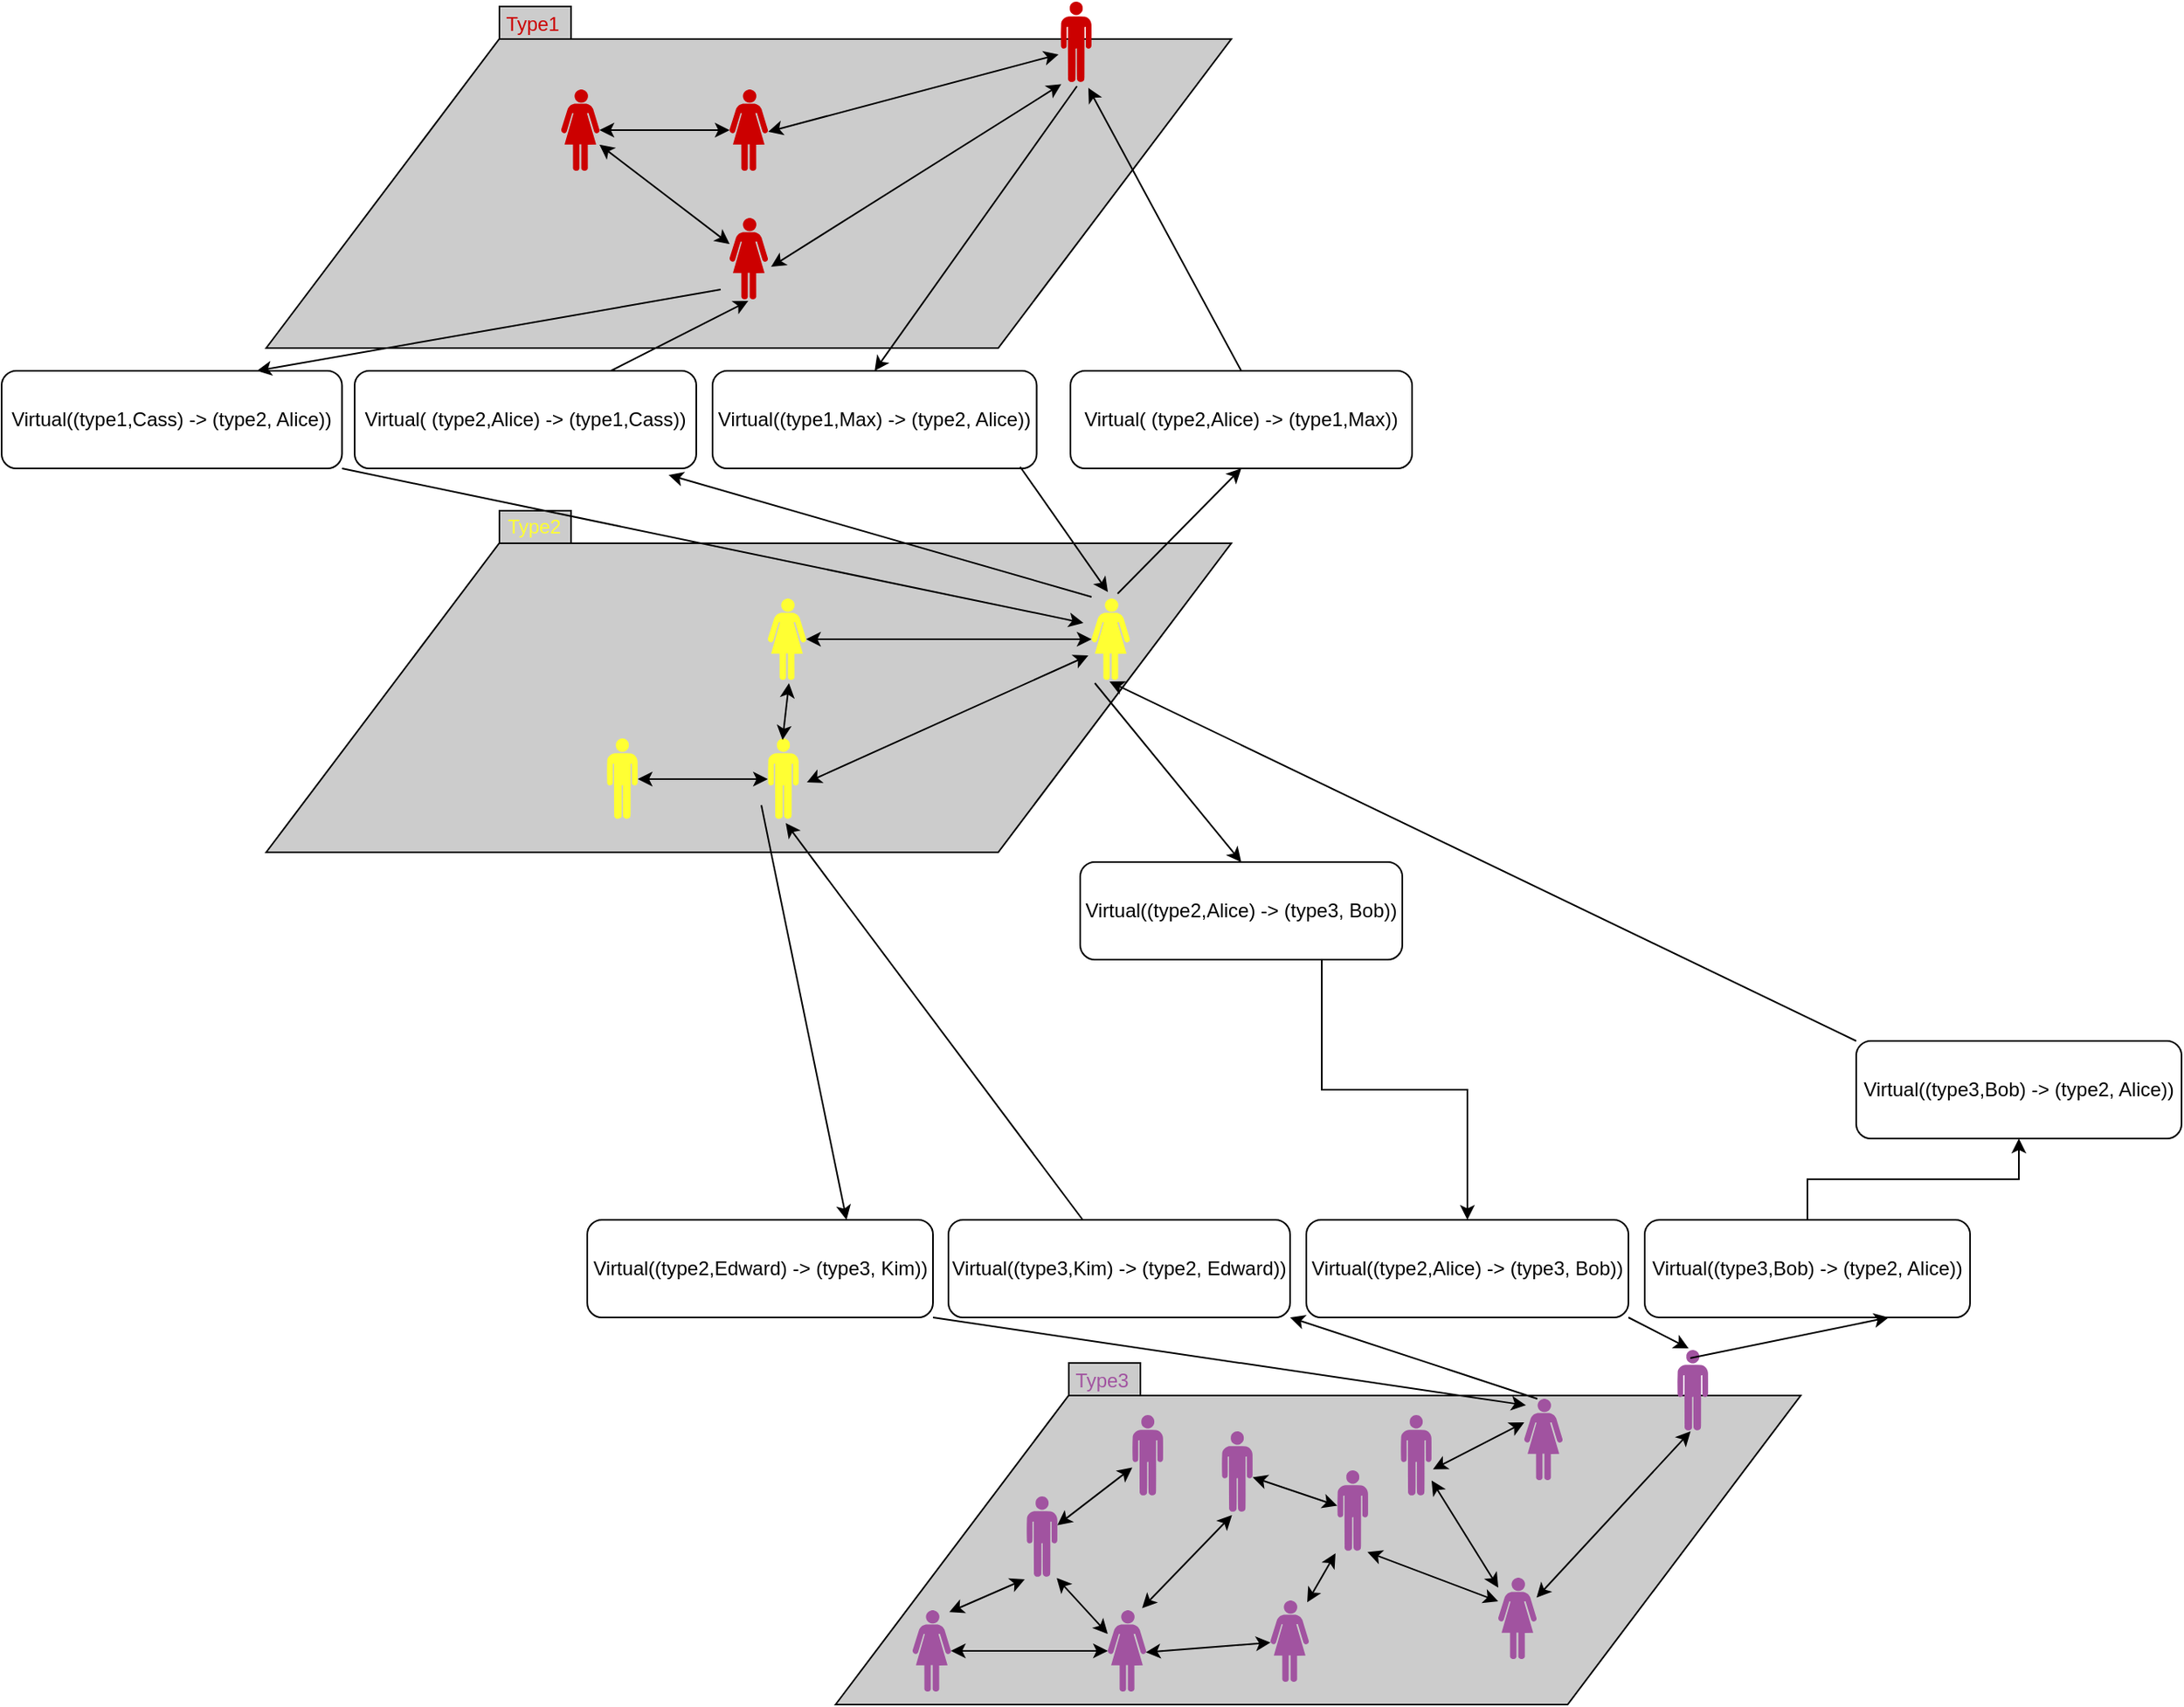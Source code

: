 <mxfile version="24.0.4" type="github">
  <diagram name="Page-1" id="jxV0WXQxOxZ3HEyjg4v9">
    <mxGraphModel dx="1647" dy="1015" grid="1" gridSize="10" guides="1" tooltips="1" connect="1" arrows="1" fold="1" page="1" pageScale="1" pageWidth="850" pageHeight="1100" math="0" shadow="0">
      <root>
        <mxCell id="0" />
        <mxCell id="1" parent="0" />
        <mxCell id="sVSSaImffYfLLvmF-h36-1" value="" style="shape=parallelogram;perimeter=parallelogramPerimeter;whiteSpace=wrap;html=1;fixedSize=1;size=143.25;fillColor=#000000;fillOpacity=20;" vertex="1" parent="1">
          <mxGeometry x="582.62" y="1768" width="593.25" height="190" as="geometry" />
        </mxCell>
        <mxCell id="sVSSaImffYfLLvmF-h36-2" value="" style="rounded=0;whiteSpace=wrap;html=1;fillColor=#000000;fillOpacity=20;" vertex="1" parent="1">
          <mxGeometry x="376" y="914" width="44" height="20" as="geometry" />
        </mxCell>
        <mxCell id="sVSSaImffYfLLvmF-h36-3" value="" style="shape=parallelogram;perimeter=parallelogramPerimeter;whiteSpace=wrap;html=1;fixedSize=1;size=143.25;fillColor=#000000;fillOpacity=20;" vertex="1" parent="1">
          <mxGeometry x="232.62" y="1244" width="593.25" height="190" as="geometry" />
        </mxCell>
        <mxCell id="sVSSaImffYfLLvmF-h36-4" value="" style="shape=parallelogram;perimeter=parallelogramPerimeter;whiteSpace=wrap;html=1;fixedSize=1;size=143.25;fillColor=#000000;fillOpacity=20;" vertex="1" parent="1">
          <mxGeometry x="232.62" y="934" width="593.25" height="190" as="geometry" />
        </mxCell>
        <mxCell id="sVSSaImffYfLLvmF-h36-5" value="" style="rounded=0;orthogonalLoop=1;jettySize=auto;html=1;startArrow=classic;startFill=1;" edge="1" parent="1" source="sVSSaImffYfLLvmF-h36-6" target="sVSSaImffYfLLvmF-h36-15">
          <mxGeometry relative="1" as="geometry" />
        </mxCell>
        <mxCell id="sVSSaImffYfLLvmF-h36-6" value="" style="verticalLabelPosition=bottom;sketch=0;html=1;fillColor=#A153A0;verticalAlign=top;align=center;pointerEvents=1;shape=mxgraph.cisco_safe.design.actor_1;" vertex="1" parent="1">
          <mxGeometry x="630" y="1900" width="23.5" height="50" as="geometry" />
        </mxCell>
        <mxCell id="sVSSaImffYfLLvmF-h36-7" value="" style="rounded=0;orthogonalLoop=1;jettySize=auto;html=1;startArrow=classic;startFill=1;" edge="1" parent="1" source="sVSSaImffYfLLvmF-h36-8" target="sVSSaImffYfLLvmF-h36-14">
          <mxGeometry relative="1" as="geometry" />
        </mxCell>
        <mxCell id="sVSSaImffYfLLvmF-h36-8" value="" style="verticalLabelPosition=bottom;sketch=0;html=1;fillColor=#A153A0;verticalAlign=top;align=center;pointerEvents=1;shape=mxgraph.cisco_safe.design.actor_2;" vertex="1" parent="1">
          <mxGeometry x="700" y="1830" width="19" height="50" as="geometry" />
        </mxCell>
        <mxCell id="sVSSaImffYfLLvmF-h36-9" value="" style="verticalLabelPosition=bottom;sketch=0;html=1;fillColor=#A153A0;verticalAlign=top;align=center;pointerEvents=1;shape=mxgraph.cisco_safe.design.actor_2;" vertex="1" parent="1">
          <mxGeometry x="1100" y="1740" width="19" height="50" as="geometry" />
        </mxCell>
        <mxCell id="sVSSaImffYfLLvmF-h36-10" value="" style="verticalLabelPosition=bottom;sketch=0;html=1;fillColor=#CC0000;verticalAlign=top;align=center;pointerEvents=1;shape=mxgraph.cisco_safe.design.actor_2;" vertex="1" parent="1">
          <mxGeometry x="721" y="911" width="19" height="50" as="geometry" />
        </mxCell>
        <mxCell id="sVSSaImffYfLLvmF-h36-11" value="" style="rounded=0;orthogonalLoop=1;jettySize=auto;html=1;startArrow=classic;startFill=1;" edge="1" parent="1" source="sVSSaImffYfLLvmF-h36-12" target="sVSSaImffYfLLvmF-h36-36">
          <mxGeometry relative="1" as="geometry" />
        </mxCell>
        <mxCell id="sVSSaImffYfLLvmF-h36-12" value="" style="verticalLabelPosition=bottom;sketch=0;html=1;fillColor=#FFFF33;verticalAlign=top;align=center;pointerEvents=1;shape=mxgraph.cisco_safe.design.actor_1;" vertex="1" parent="1">
          <mxGeometry x="740" y="1278" width="23.5" height="50" as="geometry" />
        </mxCell>
        <mxCell id="sVSSaImffYfLLvmF-h36-13" value="" style="endArrow=classic;html=1;rounded=0;exitX=0.959;exitY=0.023;exitDx=0;exitDy=0;exitPerimeter=0;entryX=-0.056;entryY=1.019;entryDx=0;entryDy=0;entryPerimeter=0;startArrow=classic;startFill=1;" edge="1" parent="1" source="sVSSaImffYfLLvmF-h36-6" target="sVSSaImffYfLLvmF-h36-8">
          <mxGeometry width="50" height="50" relative="1" as="geometry">
            <mxPoint x="566" y="1890" as="sourcePoint" />
            <mxPoint x="616" y="1840" as="targetPoint" />
          </mxGeometry>
        </mxCell>
        <mxCell id="sVSSaImffYfLLvmF-h36-14" value="" style="verticalLabelPosition=bottom;sketch=0;html=1;fillColor=#A153A0;verticalAlign=top;align=center;pointerEvents=1;shape=mxgraph.cisco_safe.design.actor_2;" vertex="1" parent="1">
          <mxGeometry x="765" y="1780" width="19" height="50" as="geometry" />
        </mxCell>
        <mxCell id="sVSSaImffYfLLvmF-h36-15" value="" style="verticalLabelPosition=bottom;sketch=0;html=1;fillColor=#A153A0;verticalAlign=top;align=center;pointerEvents=1;shape=mxgraph.cisco_safe.design.actor_1;" vertex="1" parent="1">
          <mxGeometry x="750" y="1900" width="23.5" height="50" as="geometry" />
        </mxCell>
        <mxCell id="sVSSaImffYfLLvmF-h36-16" value="" style="rounded=0;orthogonalLoop=1;jettySize=auto;html=1;startArrow=classic;startFill=1;exitX=0.977;exitY=1.004;exitDx=0;exitDy=0;exitPerimeter=0;entryX=-0.003;entryY=0.291;entryDx=0;entryDy=0;entryPerimeter=0;" edge="1" parent="1" source="sVSSaImffYfLLvmF-h36-8" target="sVSSaImffYfLLvmF-h36-15">
          <mxGeometry relative="1" as="geometry">
            <mxPoint x="650" y="1994" as="sourcePoint" />
            <mxPoint x="773" y="1986" as="targetPoint" />
          </mxGeometry>
        </mxCell>
        <mxCell id="sVSSaImffYfLLvmF-h36-17" value="" style="rounded=0;orthogonalLoop=1;jettySize=auto;html=1;startArrow=classic;startFill=1;entryX=0.993;entryY=0.517;entryDx=0;entryDy=0;entryPerimeter=0;" edge="1" parent="1" source="sVSSaImffYfLLvmF-h36-18" target="sVSSaImffYfLLvmF-h36-15">
          <mxGeometry relative="1" as="geometry" />
        </mxCell>
        <mxCell id="sVSSaImffYfLLvmF-h36-18" value="" style="verticalLabelPosition=bottom;sketch=0;html=1;fillColor=#A153A0;verticalAlign=top;align=center;pointerEvents=1;shape=mxgraph.cisco_safe.design.actor_1;" vertex="1" parent="1">
          <mxGeometry x="850" y="1894" width="23.5" height="50" as="geometry" />
        </mxCell>
        <mxCell id="sVSSaImffYfLLvmF-h36-19" value="" style="rounded=0;orthogonalLoop=1;jettySize=auto;html=1;startArrow=classic;startFill=1;" edge="1" parent="1" source="sVSSaImffYfLLvmF-h36-20" target="sVSSaImffYfLLvmF-h36-22">
          <mxGeometry relative="1" as="geometry" />
        </mxCell>
        <mxCell id="sVSSaImffYfLLvmF-h36-20" value="" style="verticalLabelPosition=bottom;sketch=0;html=1;fillColor=#A153A0;verticalAlign=top;align=center;pointerEvents=1;shape=mxgraph.cisco_safe.design.actor_2;" vertex="1" parent="1">
          <mxGeometry x="891" y="1814" width="19" height="50" as="geometry" />
        </mxCell>
        <mxCell id="sVSSaImffYfLLvmF-h36-21" value="" style="endArrow=classic;html=1;rounded=0;exitX=0.959;exitY=0.023;exitDx=0;exitDy=0;exitPerimeter=0;entryX=-0.056;entryY=1.019;entryDx=0;entryDy=0;entryPerimeter=0;startArrow=classic;startFill=1;" edge="1" parent="1" source="sVSSaImffYfLLvmF-h36-18" target="sVSSaImffYfLLvmF-h36-20">
          <mxGeometry width="50" height="50" relative="1" as="geometry">
            <mxPoint x="776" y="1850" as="sourcePoint" />
            <mxPoint x="826" y="1800" as="targetPoint" />
          </mxGeometry>
        </mxCell>
        <mxCell id="sVSSaImffYfLLvmF-h36-22" value="" style="verticalLabelPosition=bottom;sketch=0;html=1;fillColor=#A153A0;verticalAlign=top;align=center;pointerEvents=1;shape=mxgraph.cisco_safe.design.actor_2;" vertex="1" parent="1">
          <mxGeometry x="820" y="1790" width="19" height="50" as="geometry" />
        </mxCell>
        <mxCell id="sVSSaImffYfLLvmF-h36-23" value="" style="verticalLabelPosition=bottom;sketch=0;html=1;fillColor=#A153A0;verticalAlign=top;align=center;pointerEvents=1;shape=mxgraph.cisco_safe.design.actor_1;" vertex="1" parent="1">
          <mxGeometry x="990" y="1880" width="23.5" height="50" as="geometry" />
        </mxCell>
        <mxCell id="sVSSaImffYfLLvmF-h36-24" value="" style="rounded=0;orthogonalLoop=1;jettySize=auto;html=1;startArrow=classic;startFill=1;exitX=0.977;exitY=1.004;exitDx=0;exitDy=0;exitPerimeter=0;entryX=-0.003;entryY=0.291;entryDx=0;entryDy=0;entryPerimeter=0;" edge="1" parent="1" source="sVSSaImffYfLLvmF-h36-20" target="sVSSaImffYfLLvmF-h36-23">
          <mxGeometry relative="1" as="geometry">
            <mxPoint x="860" y="1954" as="sourcePoint" />
            <mxPoint x="983" y="1946" as="targetPoint" />
          </mxGeometry>
        </mxCell>
        <mxCell id="sVSSaImffYfLLvmF-h36-25" value="" style="rounded=0;orthogonalLoop=1;jettySize=auto;html=1;startArrow=classic;startFill=1;exitX=0.332;exitY=1.031;exitDx=0;exitDy=0;exitPerimeter=0;entryX=0.896;entryY=-0.026;entryDx=0;entryDy=0;entryPerimeter=0;" edge="1" parent="1" source="sVSSaImffYfLLvmF-h36-22" target="sVSSaImffYfLLvmF-h36-15">
          <mxGeometry relative="1" as="geometry">
            <mxPoint x="695" y="1940" as="sourcePoint" />
            <mxPoint x="773" y="1975" as="targetPoint" />
          </mxGeometry>
        </mxCell>
        <mxCell id="sVSSaImffYfLLvmF-h36-26" value="" style="rounded=0;orthogonalLoop=1;jettySize=auto;html=1;startArrow=classic;startFill=1;" edge="1" parent="1" source="sVSSaImffYfLLvmF-h36-27" target="sVSSaImffYfLLvmF-h36-23">
          <mxGeometry relative="1" as="geometry" />
        </mxCell>
        <mxCell id="sVSSaImffYfLLvmF-h36-27" value="" style="verticalLabelPosition=bottom;sketch=0;html=1;fillColor=#A153A0;verticalAlign=top;align=center;pointerEvents=1;shape=mxgraph.cisco_safe.design.actor_2;" vertex="1" parent="1">
          <mxGeometry x="930" y="1780" width="19" height="50" as="geometry" />
        </mxCell>
        <mxCell id="sVSSaImffYfLLvmF-h36-28" value="" style="verticalLabelPosition=bottom;sketch=0;html=1;fillColor=#A153A0;verticalAlign=top;align=center;pointerEvents=1;shape=mxgraph.cisco_safe.design.actor_1;" vertex="1" parent="1">
          <mxGeometry x="1006" y="1770" width="23.5" height="50" as="geometry" />
        </mxCell>
        <mxCell id="sVSSaImffYfLLvmF-h36-29" value="" style="rounded=0;orthogonalLoop=1;jettySize=auto;html=1;startArrow=classic;startFill=1;exitX=1.043;exitY=0.668;exitDx=0;exitDy=0;exitPerimeter=0;entryX=-0.003;entryY=0.291;entryDx=0;entryDy=0;entryPerimeter=0;" edge="1" parent="1" source="sVSSaImffYfLLvmF-h36-27" target="sVSSaImffYfLLvmF-h36-28">
          <mxGeometry relative="1" as="geometry">
            <mxPoint x="908.37" y="1884" as="sourcePoint" />
            <mxPoint x="1031.37" y="1876" as="targetPoint" />
          </mxGeometry>
        </mxCell>
        <mxCell id="sVSSaImffYfLLvmF-h36-30" value="" style="rounded=0;orthogonalLoop=1;jettySize=auto;html=1;startArrow=classic;startFill=1;" edge="1" parent="1" source="sVSSaImffYfLLvmF-h36-31" target="sVSSaImffYfLLvmF-h36-35">
          <mxGeometry relative="1" as="geometry" />
        </mxCell>
        <mxCell id="sVSSaImffYfLLvmF-h36-31" value="" style="verticalLabelPosition=bottom;sketch=0;html=1;fillColor=#FFFF33;verticalAlign=top;align=center;pointerEvents=1;shape=mxgraph.cisco_safe.design.actor_2;" vertex="1" parent="1">
          <mxGeometry x="541" y="1364" width="19" height="50" as="geometry" />
        </mxCell>
        <mxCell id="sVSSaImffYfLLvmF-h36-32" value="" style="rounded=0;orthogonalLoop=1;jettySize=auto;html=1;startArrow=classic;startFill=1;" edge="1" parent="1" source="sVSSaImffYfLLvmF-h36-33" target="sVSSaImffYfLLvmF-h36-46">
          <mxGeometry relative="1" as="geometry" />
        </mxCell>
        <mxCell id="sVSSaImffYfLLvmF-h36-33" value="" style="verticalLabelPosition=bottom;sketch=0;html=1;fillColor=#CC0000;verticalAlign=top;align=center;pointerEvents=1;shape=mxgraph.cisco_safe.design.actor_1;" vertex="1" parent="1">
          <mxGeometry x="517.5" y="965" width="23.5" height="50" as="geometry" />
        </mxCell>
        <mxCell id="sVSSaImffYfLLvmF-h36-34" value="" style="rounded=0;orthogonalLoop=1;jettySize=auto;html=1;startArrow=classic;startFill=1;exitX=1.263;exitY=0.54;exitDx=0;exitDy=0;exitPerimeter=0;entryX=-0.085;entryY=0.7;entryDx=0;entryDy=0;entryPerimeter=0;" edge="1" parent="1" source="sVSSaImffYfLLvmF-h36-31" target="sVSSaImffYfLLvmF-h36-12">
          <mxGeometry relative="1" as="geometry">
            <mxPoint x="610" y="1557" as="sourcePoint" />
            <mxPoint x="666" y="1513" as="targetPoint" />
          </mxGeometry>
        </mxCell>
        <mxCell id="sVSSaImffYfLLvmF-h36-35" value="" style="verticalLabelPosition=bottom;sketch=0;html=1;fillColor=#FFFF33;verticalAlign=top;align=center;pointerEvents=1;shape=mxgraph.cisco_safe.design.actor_2;" vertex="1" parent="1">
          <mxGeometry x="442" y="1364" width="19" height="50" as="geometry" />
        </mxCell>
        <mxCell id="sVSSaImffYfLLvmF-h36-36" value="" style="verticalLabelPosition=bottom;sketch=0;html=1;fillColor=#FFFF33;verticalAlign=top;align=center;pointerEvents=1;shape=mxgraph.cisco_safe.design.actor_1;" vertex="1" parent="1">
          <mxGeometry x="541" y="1278" width="23.5" height="50" as="geometry" />
        </mxCell>
        <mxCell id="sVSSaImffYfLLvmF-h36-37" value="" style="rounded=0;orthogonalLoop=1;jettySize=auto;html=1;startArrow=classic;startFill=1;exitX=0.474;exitY=0.02;exitDx=0;exitDy=0;exitPerimeter=0;entryX=0.553;entryY=1.04;entryDx=0;entryDy=0;entryPerimeter=0;" edge="1" parent="1" source="sVSSaImffYfLLvmF-h36-31" target="sVSSaImffYfLLvmF-h36-36">
          <mxGeometry relative="1" as="geometry">
            <mxPoint x="551" y="1399" as="sourcePoint" />
            <mxPoint x="471" y="1399" as="targetPoint" />
          </mxGeometry>
        </mxCell>
        <mxCell id="sVSSaImffYfLLvmF-h36-38" value="&lt;font color=&quot;#cc0000&quot;&gt;Type1&lt;/font&gt;" style="text;html=1;align=center;verticalAlign=middle;resizable=0;points=[];autosize=1;strokeColor=none;fillColor=none;" vertex="1" parent="1">
          <mxGeometry x="366" y="910" width="60" height="30" as="geometry" />
        </mxCell>
        <mxCell id="sVSSaImffYfLLvmF-h36-39" value="" style="rounded=0;whiteSpace=wrap;html=1;fillColor=#000000;fillOpacity=20;" vertex="1" parent="1">
          <mxGeometry x="376" y="1224" width="44" height="20" as="geometry" />
        </mxCell>
        <mxCell id="sVSSaImffYfLLvmF-h36-40" value="&lt;font color=&quot;#ffff33&quot;&gt;Type2&lt;/font&gt;" style="text;html=1;align=center;verticalAlign=middle;resizable=0;points=[];autosize=1;strokeColor=none;fillColor=none;" vertex="1" parent="1">
          <mxGeometry x="367" y="1219" width="60" height="30" as="geometry" />
        </mxCell>
        <mxCell id="sVSSaImffYfLLvmF-h36-41" value="" style="rounded=0;whiteSpace=wrap;html=1;fillColor=#000000;fillOpacity=20;" vertex="1" parent="1">
          <mxGeometry x="726" y="1748" width="44" height="20" as="geometry" />
        </mxCell>
        <mxCell id="sVSSaImffYfLLvmF-h36-42" value="&lt;font color=&quot;#a153a0&quot;&gt;Type3&lt;/font&gt;" style="text;html=1;align=center;verticalAlign=middle;resizable=0;points=[];autosize=1;strokeColor=none;fillColor=none;" vertex="1" parent="1">
          <mxGeometry x="716" y="1744" width="60" height="30" as="geometry" />
        </mxCell>
        <mxCell id="sVSSaImffYfLLvmF-h36-43" value="" style="rounded=0;orthogonalLoop=1;jettySize=auto;html=1;entryX=0.431;entryY=1;entryDx=0;entryDy=0;entryPerimeter=0;startArrow=classic;startFill=1;" edge="1" parent="1" source="sVSSaImffYfLLvmF-h36-23" target="sVSSaImffYfLLvmF-h36-9">
          <mxGeometry relative="1" as="geometry" />
        </mxCell>
        <mxCell id="sVSSaImffYfLLvmF-h36-44" value="" style="rounded=0;orthogonalLoop=1;jettySize=auto;html=1;startArrow=classic;startFill=1;entryX=1.009;entryY=0.52;entryDx=0;entryDy=0;entryPerimeter=0;exitX=-0.069;exitY=0.649;exitDx=0;exitDy=0;exitPerimeter=0;" edge="1" parent="1" source="sVSSaImffYfLLvmF-h36-10" target="sVSSaImffYfLLvmF-h36-33">
          <mxGeometry relative="1" as="geometry">
            <mxPoint x="750" y="1259" as="sourcePoint" />
            <mxPoint x="575" y="1259" as="targetPoint" />
          </mxGeometry>
        </mxCell>
        <mxCell id="sVSSaImffYfLLvmF-h36-45" value="" style="rounded=0;orthogonalLoop=1;jettySize=auto;html=1;startArrow=classic;startFill=1;" edge="1" parent="1" source="sVSSaImffYfLLvmF-h36-46" target="sVSSaImffYfLLvmF-h36-47">
          <mxGeometry relative="1" as="geometry" />
        </mxCell>
        <mxCell id="sVSSaImffYfLLvmF-h36-46" value="" style="verticalLabelPosition=bottom;sketch=0;html=1;fillColor=#CC0000;verticalAlign=top;align=center;pointerEvents=1;shape=mxgraph.cisco_safe.design.actor_1;" vertex="1" parent="1">
          <mxGeometry x="414" y="965" width="23.5" height="50" as="geometry" />
        </mxCell>
        <mxCell id="sVSSaImffYfLLvmF-h36-47" value="" style="verticalLabelPosition=bottom;sketch=0;html=1;fillColor=#CC0000;verticalAlign=top;align=center;pointerEvents=1;shape=mxgraph.cisco_safe.design.actor_1;" vertex="1" parent="1">
          <mxGeometry x="517.5" y="1044" width="23.5" height="50" as="geometry" />
        </mxCell>
        <mxCell id="sVSSaImffYfLLvmF-h36-48" value="" style="rounded=0;orthogonalLoop=1;jettySize=auto;html=1;startArrow=classic;startFill=1;entryX=1.083;entryY=0.601;entryDx=0;entryDy=0;entryPerimeter=0;exitX=0.022;exitY=1.014;exitDx=0;exitDy=0;exitPerimeter=0;" edge="1" parent="1" source="sVSSaImffYfLLvmF-h36-10" target="sVSSaImffYfLLvmF-h36-47">
          <mxGeometry relative="1" as="geometry">
            <mxPoint x="447" y="1009" as="sourcePoint" />
            <mxPoint x="528" y="1070" as="targetPoint" />
          </mxGeometry>
        </mxCell>
        <mxCell id="sVSSaImffYfLLvmF-h36-49" style="edgeStyle=orthogonalEdgeStyle;rounded=0;orthogonalLoop=1;jettySize=auto;html=1;exitX=0.5;exitY=0;exitDx=0;exitDy=0;entryX=0.5;entryY=1;entryDx=0;entryDy=0;" edge="1" parent="1" source="sVSSaImffYfLLvmF-h36-50" target="sVSSaImffYfLLvmF-h36-74">
          <mxGeometry relative="1" as="geometry" />
        </mxCell>
        <mxCell id="sVSSaImffYfLLvmF-h36-50" value="Virtual((type3,Bob) -&amp;gt; (type2, Alice))" style="rounded=1;whiteSpace=wrap;html=1;" vertex="1" parent="1">
          <mxGeometry x="1080" y="1660" width="200" height="60" as="geometry" />
        </mxCell>
        <mxCell id="sVSSaImffYfLLvmF-h36-51" style="rounded=0;orthogonalLoop=1;jettySize=auto;html=1;exitX=0;exitY=0;exitDx=0;exitDy=0;entryX=0.468;entryY=1.02;entryDx=0;entryDy=0;entryPerimeter=0;" edge="1" parent="1" source="sVSSaImffYfLLvmF-h36-74" target="sVSSaImffYfLLvmF-h36-12">
          <mxGeometry relative="1" as="geometry">
            <mxPoint x="860" y="1338" as="sourcePoint" />
          </mxGeometry>
        </mxCell>
        <mxCell id="sVSSaImffYfLLvmF-h36-52" style="rounded=0;orthogonalLoop=1;jettySize=auto;html=1;entryX=0.579;entryY=1.04;entryDx=0;entryDy=0;entryPerimeter=0;" edge="1" parent="1" source="sVSSaImffYfLLvmF-h36-66" target="sVSSaImffYfLLvmF-h36-31">
          <mxGeometry relative="1" as="geometry" />
        </mxCell>
        <mxCell id="sVSSaImffYfLLvmF-h36-53" style="rounded=0;orthogonalLoop=1;jettySize=auto;html=1;exitX=1;exitY=1;exitDx=0;exitDy=0;entryX=0.34;entryY=0;entryDx=0;entryDy=0;entryPerimeter=0;endArrow=none;endFill=0;startArrow=classic;startFill=1;" edge="1" parent="1" source="sVSSaImffYfLLvmF-h36-66" target="sVSSaImffYfLLvmF-h36-28">
          <mxGeometry relative="1" as="geometry" />
        </mxCell>
        <mxCell id="sVSSaImffYfLLvmF-h36-54" style="rounded=0;orthogonalLoop=1;jettySize=auto;html=1;exitX=0.75;exitY=1;exitDx=0;exitDy=0;entryX=0.421;entryY=0.1;entryDx=0;entryDy=0;entryPerimeter=0;endArrow=none;endFill=0;startArrow=classic;startFill=1;" edge="1" parent="1" source="sVSSaImffYfLLvmF-h36-50" target="sVSSaImffYfLLvmF-h36-9">
          <mxGeometry relative="1" as="geometry" />
        </mxCell>
        <mxCell id="sVSSaImffYfLLvmF-h36-55" value="Virtual((type2,Alice) -&amp;gt; (type3, Bob))" style="rounded=1;whiteSpace=wrap;html=1;" vertex="1" parent="1">
          <mxGeometry x="872" y="1660" width="198" height="60" as="geometry" />
        </mxCell>
        <mxCell id="sVSSaImffYfLLvmF-h36-56" style="rounded=0;orthogonalLoop=1;jettySize=auto;html=1;exitX=1;exitY=1;exitDx=0;exitDy=0;entryX=0.043;entryY=0.08;entryDx=0;entryDy=0;entryPerimeter=0;endArrow=classic;endFill=1;startArrow=none;startFill=0;" edge="1" parent="1" source="sVSSaImffYfLLvmF-h36-67" target="sVSSaImffYfLLvmF-h36-28">
          <mxGeometry relative="1" as="geometry">
            <mxPoint x="1092" y="1730" as="sourcePoint" />
            <mxPoint x="1032" y="1764" as="targetPoint" />
          </mxGeometry>
        </mxCell>
        <mxCell id="sVSSaImffYfLLvmF-h36-57" style="rounded=0;orthogonalLoop=1;jettySize=auto;html=1;exitX=1;exitY=1;exitDx=0;exitDy=0;entryX=0.368;entryY=-0.02;entryDx=0;entryDy=0;entryPerimeter=0;endArrow=classic;endFill=1;startArrow=none;startFill=0;" edge="1" parent="1" source="sVSSaImffYfLLvmF-h36-55" target="sVSSaImffYfLLvmF-h36-9">
          <mxGeometry relative="1" as="geometry">
            <mxPoint x="1157" y="1730" as="sourcePoint" />
            <mxPoint x="1118" y="1755" as="targetPoint" />
          </mxGeometry>
        </mxCell>
        <mxCell id="sVSSaImffYfLLvmF-h36-58" style="rounded=0;orthogonalLoop=1;jettySize=auto;html=1;exitX=-0.211;exitY=0.82;exitDx=0;exitDy=0;entryX=0.75;entryY=0;entryDx=0;entryDy=0;endArrow=classic;endFill=1;startArrow=none;startFill=0;exitPerimeter=0;" edge="1" parent="1" source="sVSSaImffYfLLvmF-h36-31" target="sVSSaImffYfLLvmF-h36-67">
          <mxGeometry relative="1" as="geometry">
            <mxPoint x="892" y="1730" as="sourcePoint" />
            <mxPoint x="1025" y="1764" as="targetPoint" />
          </mxGeometry>
        </mxCell>
        <mxCell id="sVSSaImffYfLLvmF-h36-59" style="rounded=0;orthogonalLoop=1;jettySize=auto;html=1;exitX=0.085;exitY=1.04;exitDx=0;exitDy=0;entryX=0.5;entryY=0;entryDx=0;entryDy=0;endArrow=classic;endFill=1;startArrow=none;startFill=0;exitPerimeter=0;" edge="1" parent="1" source="sVSSaImffYfLLvmF-h36-12" target="sVSSaImffYfLLvmF-h36-76">
          <mxGeometry relative="1" as="geometry">
            <mxPoint x="906" y="1639" as="sourcePoint" />
            <mxPoint x="892" y="1670" as="targetPoint" />
          </mxGeometry>
        </mxCell>
        <mxCell id="sVSSaImffYfLLvmF-h36-60" value="Virtual( (type2,Alice) -&amp;gt; (type1,Max))" style="rounded=1;whiteSpace=wrap;html=1;" vertex="1" parent="1">
          <mxGeometry x="727" y="1138" width="210" height="60" as="geometry" />
        </mxCell>
        <mxCell id="sVSSaImffYfLLvmF-h36-61" value="Virtual((type1,Max) -&amp;gt; (type2, Alice))" style="rounded=1;whiteSpace=wrap;html=1;" vertex="1" parent="1">
          <mxGeometry x="507" y="1138" width="199.24" height="60" as="geometry" />
        </mxCell>
        <mxCell id="sVSSaImffYfLLvmF-h36-62" style="rounded=0;orthogonalLoop=1;jettySize=auto;html=1;exitX=0.5;exitY=0;exitDx=0;exitDy=0;entryX=0.895;entryY=1.06;entryDx=0;entryDy=0;entryPerimeter=0;" edge="1" parent="1" source="sVSSaImffYfLLvmF-h36-60" target="sVSSaImffYfLLvmF-h36-10">
          <mxGeometry relative="1" as="geometry" />
        </mxCell>
        <mxCell id="sVSSaImffYfLLvmF-h36-63" style="rounded=0;orthogonalLoop=1;jettySize=auto;html=1;exitX=0.949;exitY=0.983;exitDx=0;exitDy=0;entryX=0.426;entryY=-0.08;entryDx=0;entryDy=0;entryPerimeter=0;exitPerimeter=0;" edge="1" parent="1" source="sVSSaImffYfLLvmF-h36-61" target="sVSSaImffYfLLvmF-h36-12">
          <mxGeometry relative="1" as="geometry" />
        </mxCell>
        <mxCell id="sVSSaImffYfLLvmF-h36-64" style="rounded=0;orthogonalLoop=1;jettySize=auto;html=1;exitX=0.681;exitY=-0.06;exitDx=0;exitDy=0;entryX=0.5;entryY=1;entryDx=0;entryDy=0;exitPerimeter=0;" edge="1" parent="1" source="sVSSaImffYfLLvmF-h36-12" target="sVSSaImffYfLLvmF-h36-60">
          <mxGeometry relative="1" as="geometry">
            <mxPoint x="775" y="1148" as="sourcePoint" />
            <mxPoint x="748" y="974" as="targetPoint" />
          </mxGeometry>
        </mxCell>
        <mxCell id="sVSSaImffYfLLvmF-h36-65" style="rounded=0;orthogonalLoop=1;jettySize=auto;html=1;exitX=0.526;exitY=1.04;exitDx=0;exitDy=0;entryX=0.5;entryY=0;entryDx=0;entryDy=0;exitPerimeter=0;" edge="1" parent="1" source="sVSSaImffYfLLvmF-h36-10" target="sVSSaImffYfLLvmF-h36-61">
          <mxGeometry relative="1" as="geometry">
            <mxPoint x="575" y="1208" as="sourcePoint" />
            <mxPoint x="757" y="1289" as="targetPoint" />
          </mxGeometry>
        </mxCell>
        <mxCell id="sVSSaImffYfLLvmF-h36-66" value="Virtual((type3,Kim) -&amp;gt; (type2, Edward))" style="rounded=1;whiteSpace=wrap;html=1;" vertex="1" parent="1">
          <mxGeometry x="652" y="1660" width="210" height="60" as="geometry" />
        </mxCell>
        <mxCell id="sVSSaImffYfLLvmF-h36-67" value="Virtual((type2,Edward) -&amp;gt; (type3, Kim))" style="rounded=1;whiteSpace=wrap;html=1;" vertex="1" parent="1">
          <mxGeometry x="430" y="1660" width="212.5" height="60" as="geometry" />
        </mxCell>
        <mxCell id="sVSSaImffYfLLvmF-h36-68" value="Virtual( (type2,Alice) -&amp;gt; (type1,Cass))" style="rounded=1;whiteSpace=wrap;html=1;" vertex="1" parent="1">
          <mxGeometry x="287" y="1138" width="210" height="60" as="geometry" />
        </mxCell>
        <mxCell id="sVSSaImffYfLLvmF-h36-69" value="Virtual((type1,Cass) -&amp;gt; (type2, Alice))" style="rounded=1;whiteSpace=wrap;html=1;" vertex="1" parent="1">
          <mxGeometry x="70" y="1138" width="209.24" height="60" as="geometry" />
        </mxCell>
        <mxCell id="sVSSaImffYfLLvmF-h36-70" style="rounded=0;orthogonalLoop=1;jettySize=auto;html=1;exitX=0;exitY=-0.02;exitDx=0;exitDy=0;entryX=0.919;entryY=1.067;entryDx=0;entryDy=0;exitPerimeter=0;entryPerimeter=0;" edge="1" parent="1" source="sVSSaImffYfLLvmF-h36-12" target="sVSSaImffYfLLvmF-h36-68">
          <mxGeometry relative="1" as="geometry">
            <mxPoint x="766" y="1285" as="sourcePoint" />
            <mxPoint x="842" y="1208" as="targetPoint" />
          </mxGeometry>
        </mxCell>
        <mxCell id="sVSSaImffYfLLvmF-h36-71" style="rounded=0;orthogonalLoop=1;jettySize=auto;html=1;exitX=0.75;exitY=0;exitDx=0;exitDy=0;entryX=0.489;entryY=1.02;entryDx=0;entryDy=0;entryPerimeter=0;" edge="1" parent="1" source="sVSSaImffYfLLvmF-h36-68" target="sVSSaImffYfLLvmF-h36-47">
          <mxGeometry relative="1" as="geometry">
            <mxPoint x="750" y="1287" as="sourcePoint" />
            <mxPoint x="490" y="1212" as="targetPoint" />
          </mxGeometry>
        </mxCell>
        <mxCell id="sVSSaImffYfLLvmF-h36-72" style="rounded=0;orthogonalLoop=1;jettySize=auto;html=1;exitX=-0.234;exitY=0.88;exitDx=0;exitDy=0;entryX=0.75;entryY=0;entryDx=0;entryDy=0;exitPerimeter=0;" edge="1" parent="1" source="sVSSaImffYfLLvmF-h36-47" target="sVSSaImffYfLLvmF-h36-69">
          <mxGeometry relative="1" as="geometry">
            <mxPoint x="741" y="973" as="sourcePoint" />
            <mxPoint x="617" y="1148" as="targetPoint" />
          </mxGeometry>
        </mxCell>
        <mxCell id="sVSSaImffYfLLvmF-h36-73" style="rounded=0;orthogonalLoop=1;jettySize=auto;html=1;exitX=1;exitY=1;exitDx=0;exitDy=0;entryX=-0.213;entryY=0.3;entryDx=0;entryDy=0;entryPerimeter=0;" edge="1" parent="1" source="sVSSaImffYfLLvmF-h36-69" target="sVSSaImffYfLLvmF-h36-12">
          <mxGeometry relative="1" as="geometry">
            <mxPoint x="522" y="1098" as="sourcePoint" />
            <mxPoint x="226" y="1148" as="targetPoint" />
          </mxGeometry>
        </mxCell>
        <mxCell id="sVSSaImffYfLLvmF-h36-74" value="Virtual((type3,Bob) -&amp;gt; (type2, Alice))" style="rounded=1;whiteSpace=wrap;html=1;" vertex="1" parent="1">
          <mxGeometry x="1210" y="1550" width="200" height="60" as="geometry" />
        </mxCell>
        <mxCell id="sVSSaImffYfLLvmF-h36-75" style="edgeStyle=orthogonalEdgeStyle;rounded=0;orthogonalLoop=1;jettySize=auto;html=1;exitX=0.75;exitY=1;exitDx=0;exitDy=0;" edge="1" parent="1" source="sVSSaImffYfLLvmF-h36-76" target="sVSSaImffYfLLvmF-h36-55">
          <mxGeometry relative="1" as="geometry" />
        </mxCell>
        <mxCell id="sVSSaImffYfLLvmF-h36-76" value="Virtual((type2,Alice) -&amp;gt; (type3, Bob))" style="rounded=1;whiteSpace=wrap;html=1;" vertex="1" parent="1">
          <mxGeometry x="733" y="1440" width="198" height="60" as="geometry" />
        </mxCell>
      </root>
    </mxGraphModel>
  </diagram>
</mxfile>
